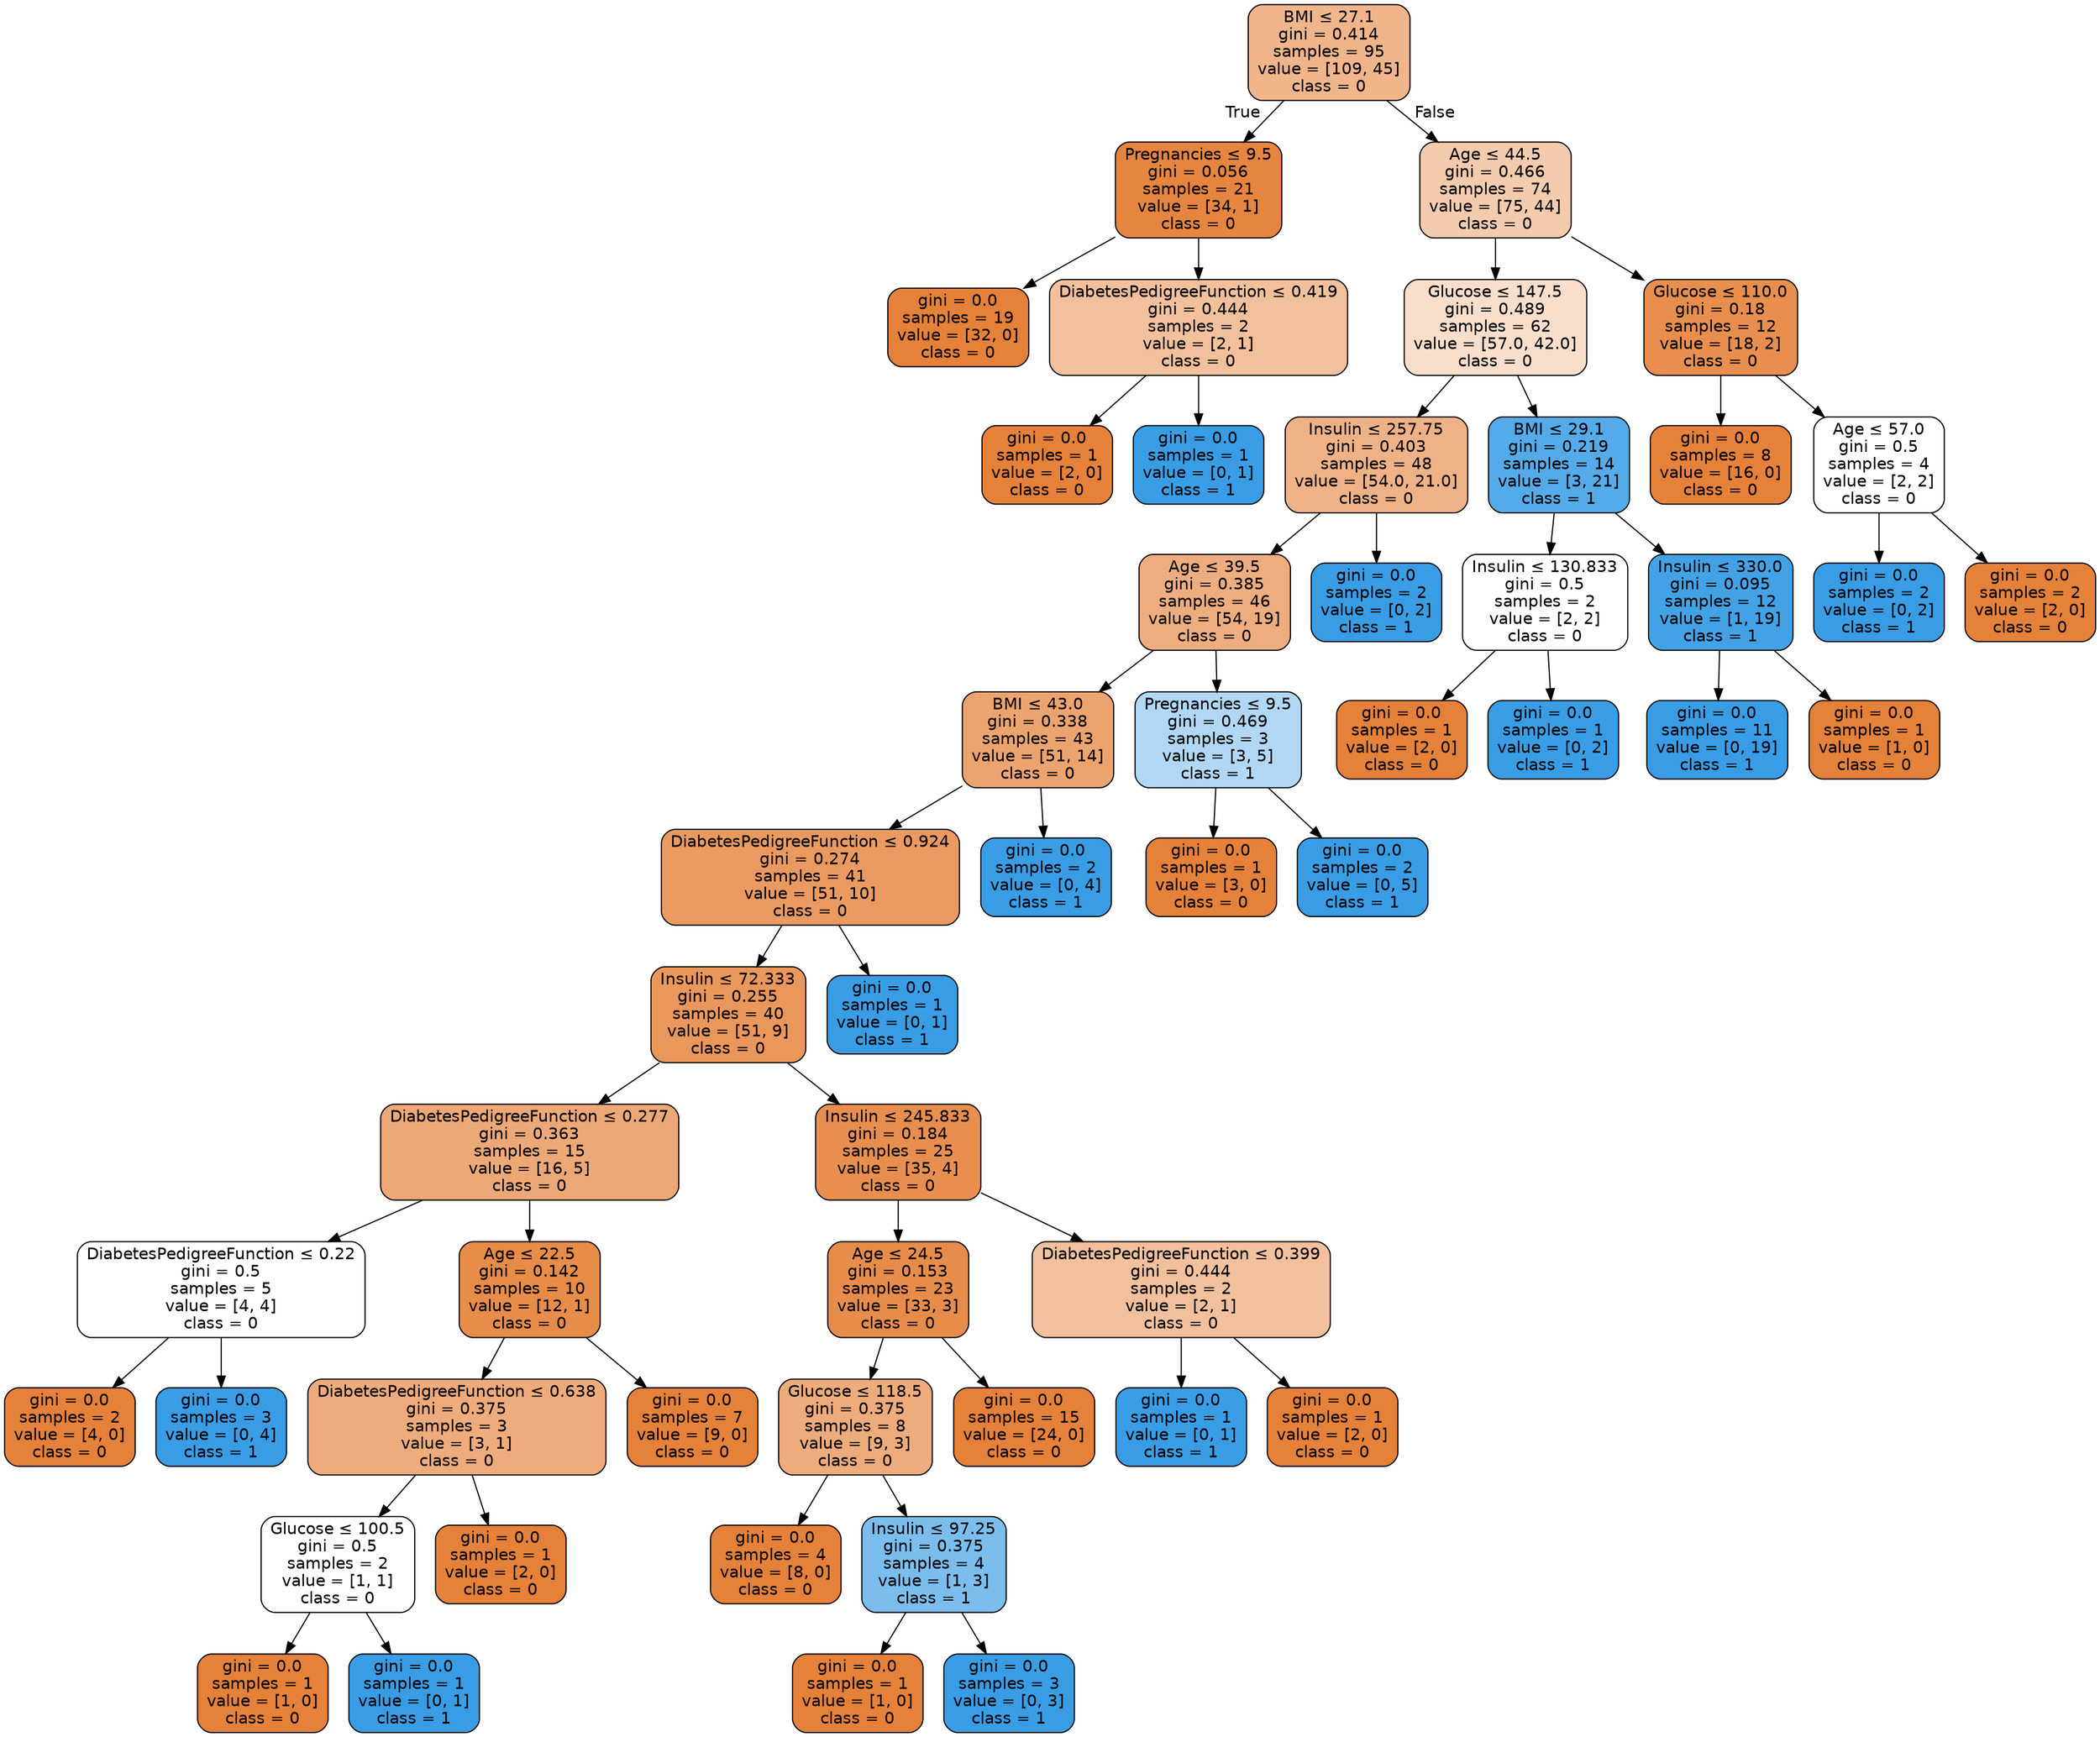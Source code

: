 digraph Tree {
node [shape=box, style="filled, rounded", color="black", fontname="helvetica"] ;
edge [fontname="helvetica"] ;
0 [label=<BMI &le; 27.1<br/>gini = 0.414<br/>samples = 95<br/>value = [109, 45]<br/>class = 0>, fillcolor="#f0b58b"] ;
1 [label=<Pregnancies &le; 9.5<br/>gini = 0.056<br/>samples = 21<br/>value = [34, 1]<br/>class = 0>, fillcolor="#e6853f"] ;
0 -> 1 [labeldistance=2.5, labelangle=45, headlabel="True"] ;
2 [label=<gini = 0.0<br/>samples = 19<br/>value = [32, 0]<br/>class = 0>, fillcolor="#e58139"] ;
1 -> 2 ;
3 [label=<DiabetesPedigreeFunction &le; 0.419<br/>gini = 0.444<br/>samples = 2<br/>value = [2, 1]<br/>class = 0>, fillcolor="#f2c09c"] ;
1 -> 3 ;
4 [label=<gini = 0.0<br/>samples = 1<br/>value = [2, 0]<br/>class = 0>, fillcolor="#e58139"] ;
3 -> 4 ;
5 [label=<gini = 0.0<br/>samples = 1<br/>value = [0, 1]<br/>class = 1>, fillcolor="#399de5"] ;
3 -> 5 ;
6 [label=<Age &le; 44.5<br/>gini = 0.466<br/>samples = 74<br/>value = [75, 44]<br/>class = 0>, fillcolor="#f4cbad"] ;
0 -> 6 [labeldistance=2.5, labelangle=-45, headlabel="False"] ;
7 [label=<Glucose &le; 147.5<br/>gini = 0.489<br/>samples = 62<br/>value = [57.0, 42.0]<br/>class = 0>, fillcolor="#f8decb"] ;
6 -> 7 ;
8 [label=<Insulin &le; 257.75<br/>gini = 0.403<br/>samples = 48<br/>value = [54.0, 21.0]<br/>class = 0>, fillcolor="#efb286"] ;
7 -> 8 ;
9 [label=<Age &le; 39.5<br/>gini = 0.385<br/>samples = 46<br/>value = [54, 19]<br/>class = 0>, fillcolor="#eead7f"] ;
8 -> 9 ;
10 [label=<BMI &le; 43.0<br/>gini = 0.338<br/>samples = 43<br/>value = [51, 14]<br/>class = 0>, fillcolor="#eca46f"] ;
9 -> 10 ;
11 [label=<DiabetesPedigreeFunction &le; 0.924<br/>gini = 0.274<br/>samples = 41<br/>value = [51, 10]<br/>class = 0>, fillcolor="#ea9a60"] ;
10 -> 11 ;
12 [label=<Insulin &le; 72.333<br/>gini = 0.255<br/>samples = 40<br/>value = [51, 9]<br/>class = 0>, fillcolor="#ea975c"] ;
11 -> 12 ;
13 [label=<DiabetesPedigreeFunction &le; 0.277<br/>gini = 0.363<br/>samples = 15<br/>value = [16, 5]<br/>class = 0>, fillcolor="#eda877"] ;
12 -> 13 ;
14 [label=<DiabetesPedigreeFunction &le; 0.22<br/>gini = 0.5<br/>samples = 5<br/>value = [4, 4]<br/>class = 0>, fillcolor="#ffffff"] ;
13 -> 14 ;
15 [label=<gini = 0.0<br/>samples = 2<br/>value = [4, 0]<br/>class = 0>, fillcolor="#e58139"] ;
14 -> 15 ;
16 [label=<gini = 0.0<br/>samples = 3<br/>value = [0, 4]<br/>class = 1>, fillcolor="#399de5"] ;
14 -> 16 ;
17 [label=<Age &le; 22.5<br/>gini = 0.142<br/>samples = 10<br/>value = [12, 1]<br/>class = 0>, fillcolor="#e78c49"] ;
13 -> 17 ;
18 [label=<DiabetesPedigreeFunction &le; 0.638<br/>gini = 0.375<br/>samples = 3<br/>value = [3, 1]<br/>class = 0>, fillcolor="#eeab7b"] ;
17 -> 18 ;
19 [label=<Glucose &le; 100.5<br/>gini = 0.5<br/>samples = 2<br/>value = [1, 1]<br/>class = 0>, fillcolor="#ffffff"] ;
18 -> 19 ;
20 [label=<gini = 0.0<br/>samples = 1<br/>value = [1, 0]<br/>class = 0>, fillcolor="#e58139"] ;
19 -> 20 ;
21 [label=<gini = 0.0<br/>samples = 1<br/>value = [0, 1]<br/>class = 1>, fillcolor="#399de5"] ;
19 -> 21 ;
22 [label=<gini = 0.0<br/>samples = 1<br/>value = [2, 0]<br/>class = 0>, fillcolor="#e58139"] ;
18 -> 22 ;
23 [label=<gini = 0.0<br/>samples = 7<br/>value = [9, 0]<br/>class = 0>, fillcolor="#e58139"] ;
17 -> 23 ;
24 [label=<Insulin &le; 245.833<br/>gini = 0.184<br/>samples = 25<br/>value = [35, 4]<br/>class = 0>, fillcolor="#e88f50"] ;
12 -> 24 ;
25 [label=<Age &le; 24.5<br/>gini = 0.153<br/>samples = 23<br/>value = [33, 3]<br/>class = 0>, fillcolor="#e78c4b"] ;
24 -> 25 ;
26 [label=<Glucose &le; 118.5<br/>gini = 0.375<br/>samples = 8<br/>value = [9, 3]<br/>class = 0>, fillcolor="#eeab7b"] ;
25 -> 26 ;
27 [label=<gini = 0.0<br/>samples = 4<br/>value = [8, 0]<br/>class = 0>, fillcolor="#e58139"] ;
26 -> 27 ;
28 [label=<Insulin &le; 97.25<br/>gini = 0.375<br/>samples = 4<br/>value = [1, 3]<br/>class = 1>, fillcolor="#7bbeee"] ;
26 -> 28 ;
29 [label=<gini = 0.0<br/>samples = 1<br/>value = [1, 0]<br/>class = 0>, fillcolor="#e58139"] ;
28 -> 29 ;
30 [label=<gini = 0.0<br/>samples = 3<br/>value = [0, 3]<br/>class = 1>, fillcolor="#399de5"] ;
28 -> 30 ;
31 [label=<gini = 0.0<br/>samples = 15<br/>value = [24, 0]<br/>class = 0>, fillcolor="#e58139"] ;
25 -> 31 ;
32 [label=<DiabetesPedigreeFunction &le; 0.399<br/>gini = 0.444<br/>samples = 2<br/>value = [2, 1]<br/>class = 0>, fillcolor="#f2c09c"] ;
24 -> 32 ;
33 [label=<gini = 0.0<br/>samples = 1<br/>value = [0, 1]<br/>class = 1>, fillcolor="#399de5"] ;
32 -> 33 ;
34 [label=<gini = 0.0<br/>samples = 1<br/>value = [2, 0]<br/>class = 0>, fillcolor="#e58139"] ;
32 -> 34 ;
35 [label=<gini = 0.0<br/>samples = 1<br/>value = [0, 1]<br/>class = 1>, fillcolor="#399de5"] ;
11 -> 35 ;
36 [label=<gini = 0.0<br/>samples = 2<br/>value = [0, 4]<br/>class = 1>, fillcolor="#399de5"] ;
10 -> 36 ;
37 [label=<Pregnancies &le; 9.5<br/>gini = 0.469<br/>samples = 3<br/>value = [3, 5]<br/>class = 1>, fillcolor="#b0d8f5"] ;
9 -> 37 ;
38 [label=<gini = 0.0<br/>samples = 1<br/>value = [3, 0]<br/>class = 0>, fillcolor="#e58139"] ;
37 -> 38 ;
39 [label=<gini = 0.0<br/>samples = 2<br/>value = [0, 5]<br/>class = 1>, fillcolor="#399de5"] ;
37 -> 39 ;
40 [label=<gini = 0.0<br/>samples = 2<br/>value = [0, 2]<br/>class = 1>, fillcolor="#399de5"] ;
8 -> 40 ;
41 [label=<BMI &le; 29.1<br/>gini = 0.219<br/>samples = 14<br/>value = [3, 21]<br/>class = 1>, fillcolor="#55abe9"] ;
7 -> 41 ;
42 [label=<Insulin &le; 130.833<br/>gini = 0.5<br/>samples = 2<br/>value = [2, 2]<br/>class = 0>, fillcolor="#ffffff"] ;
41 -> 42 ;
43 [label=<gini = 0.0<br/>samples = 1<br/>value = [2, 0]<br/>class = 0>, fillcolor="#e58139"] ;
42 -> 43 ;
44 [label=<gini = 0.0<br/>samples = 1<br/>value = [0, 2]<br/>class = 1>, fillcolor="#399de5"] ;
42 -> 44 ;
45 [label=<Insulin &le; 330.0<br/>gini = 0.095<br/>samples = 12<br/>value = [1, 19]<br/>class = 1>, fillcolor="#43a2e6"] ;
41 -> 45 ;
46 [label=<gini = 0.0<br/>samples = 11<br/>value = [0, 19]<br/>class = 1>, fillcolor="#399de5"] ;
45 -> 46 ;
47 [label=<gini = 0.0<br/>samples = 1<br/>value = [1, 0]<br/>class = 0>, fillcolor="#e58139"] ;
45 -> 47 ;
48 [label=<Glucose &le; 110.0<br/>gini = 0.18<br/>samples = 12<br/>value = [18, 2]<br/>class = 0>, fillcolor="#e88f4f"] ;
6 -> 48 ;
49 [label=<gini = 0.0<br/>samples = 8<br/>value = [16, 0]<br/>class = 0>, fillcolor="#e58139"] ;
48 -> 49 ;
50 [label=<Age &le; 57.0<br/>gini = 0.5<br/>samples = 4<br/>value = [2, 2]<br/>class = 0>, fillcolor="#ffffff"] ;
48 -> 50 ;
51 [label=<gini = 0.0<br/>samples = 2<br/>value = [0, 2]<br/>class = 1>, fillcolor="#399de5"] ;
50 -> 51 ;
52 [label=<gini = 0.0<br/>samples = 2<br/>value = [2, 0]<br/>class = 0>, fillcolor="#e58139"] ;
50 -> 52 ;
}
